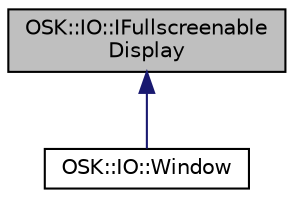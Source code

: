 digraph "OSK::IO::IFullscreenableDisplay"
{
 // LATEX_PDF_SIZE
  edge [fontname="Helvetica",fontsize="10",labelfontname="Helvetica",labelfontsize="10"];
  node [fontname="Helvetica",fontsize="10",shape=record];
  Node1 [label="OSK::IO::IFullscreenable\lDisplay",height=0.2,width=0.4,color="black", fillcolor="grey75", style="filled", fontcolor="black",tooltip="Interfaz que representa un display que puede alternar entre pantalla completa y modo ventana."];
  Node1 -> Node2 [dir="back",color="midnightblue",fontsize="10",style="solid",fontname="Helvetica"];
  Node2 [label="OSK::IO::Window",height=0.2,width=0.4,color="black", fillcolor="white", style="filled",URL="$class_o_s_k_1_1_i_o_1_1_window.html",tooltip="Clase que representa una ventana. En esta ventana se renderizará el juego. También se encarga del inp..."];
}
